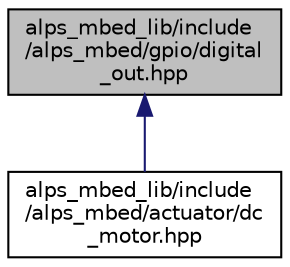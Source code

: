 digraph "alps_mbed_lib/include/alps_mbed/gpio/digital_out.hpp"
{
 // LATEX_PDF_SIZE
  edge [fontname="Helvetica",fontsize="10",labelfontname="Helvetica",labelfontsize="10"];
  node [fontname="Helvetica",fontsize="10",shape=record];
  Node1 [label="alps_mbed_lib/include\l/alps_mbed/gpio/digital\l_out.hpp",height=0.2,width=0.4,color="black", fillcolor="grey75", style="filled", fontcolor="black",tooltip="デジタル出力ピン"];
  Node1 -> Node2 [dir="back",color="midnightblue",fontsize="10",style="solid",fontname="Helvetica"];
  Node2 [label="alps_mbed_lib/include\l/alps_mbed/actuator/dc\l_motor.hpp",height=0.2,width=0.4,color="black", fillcolor="white", style="filled",URL="$alps__mbed__lib_2include_2alps__mbed_2actuator_2dc__motor_8hpp.html",tooltip=" "];
}

